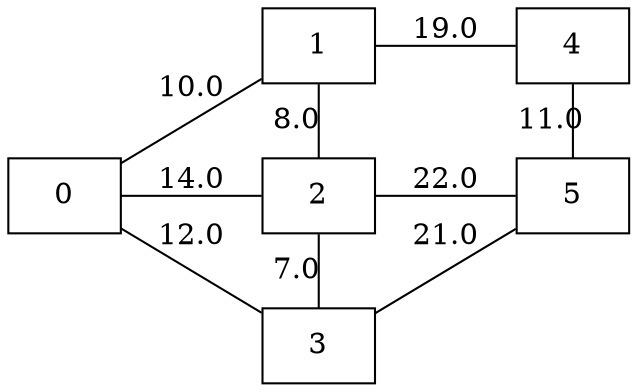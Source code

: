 graph G {

	rankdir = LR;

	node[
		shape = "rect"
	]

	{ rank = same; 1; 2; 3; }
	{ rank = same; 4; 5; }

	0 -- 1 [label = 10.0];
	0 -- 2 [label = 14.0];
	0 -- 3 [label = 12.0];
	1 -- 2 [label = 8.0];
	1 -- 4 [label = 19.0];
	2 -- 3 [label = 7.0];
	2 -- 5 [label = 22.0];
	3 -- 5 [label = 21.0];
	4 -- 5 [label = 11.0];
}
